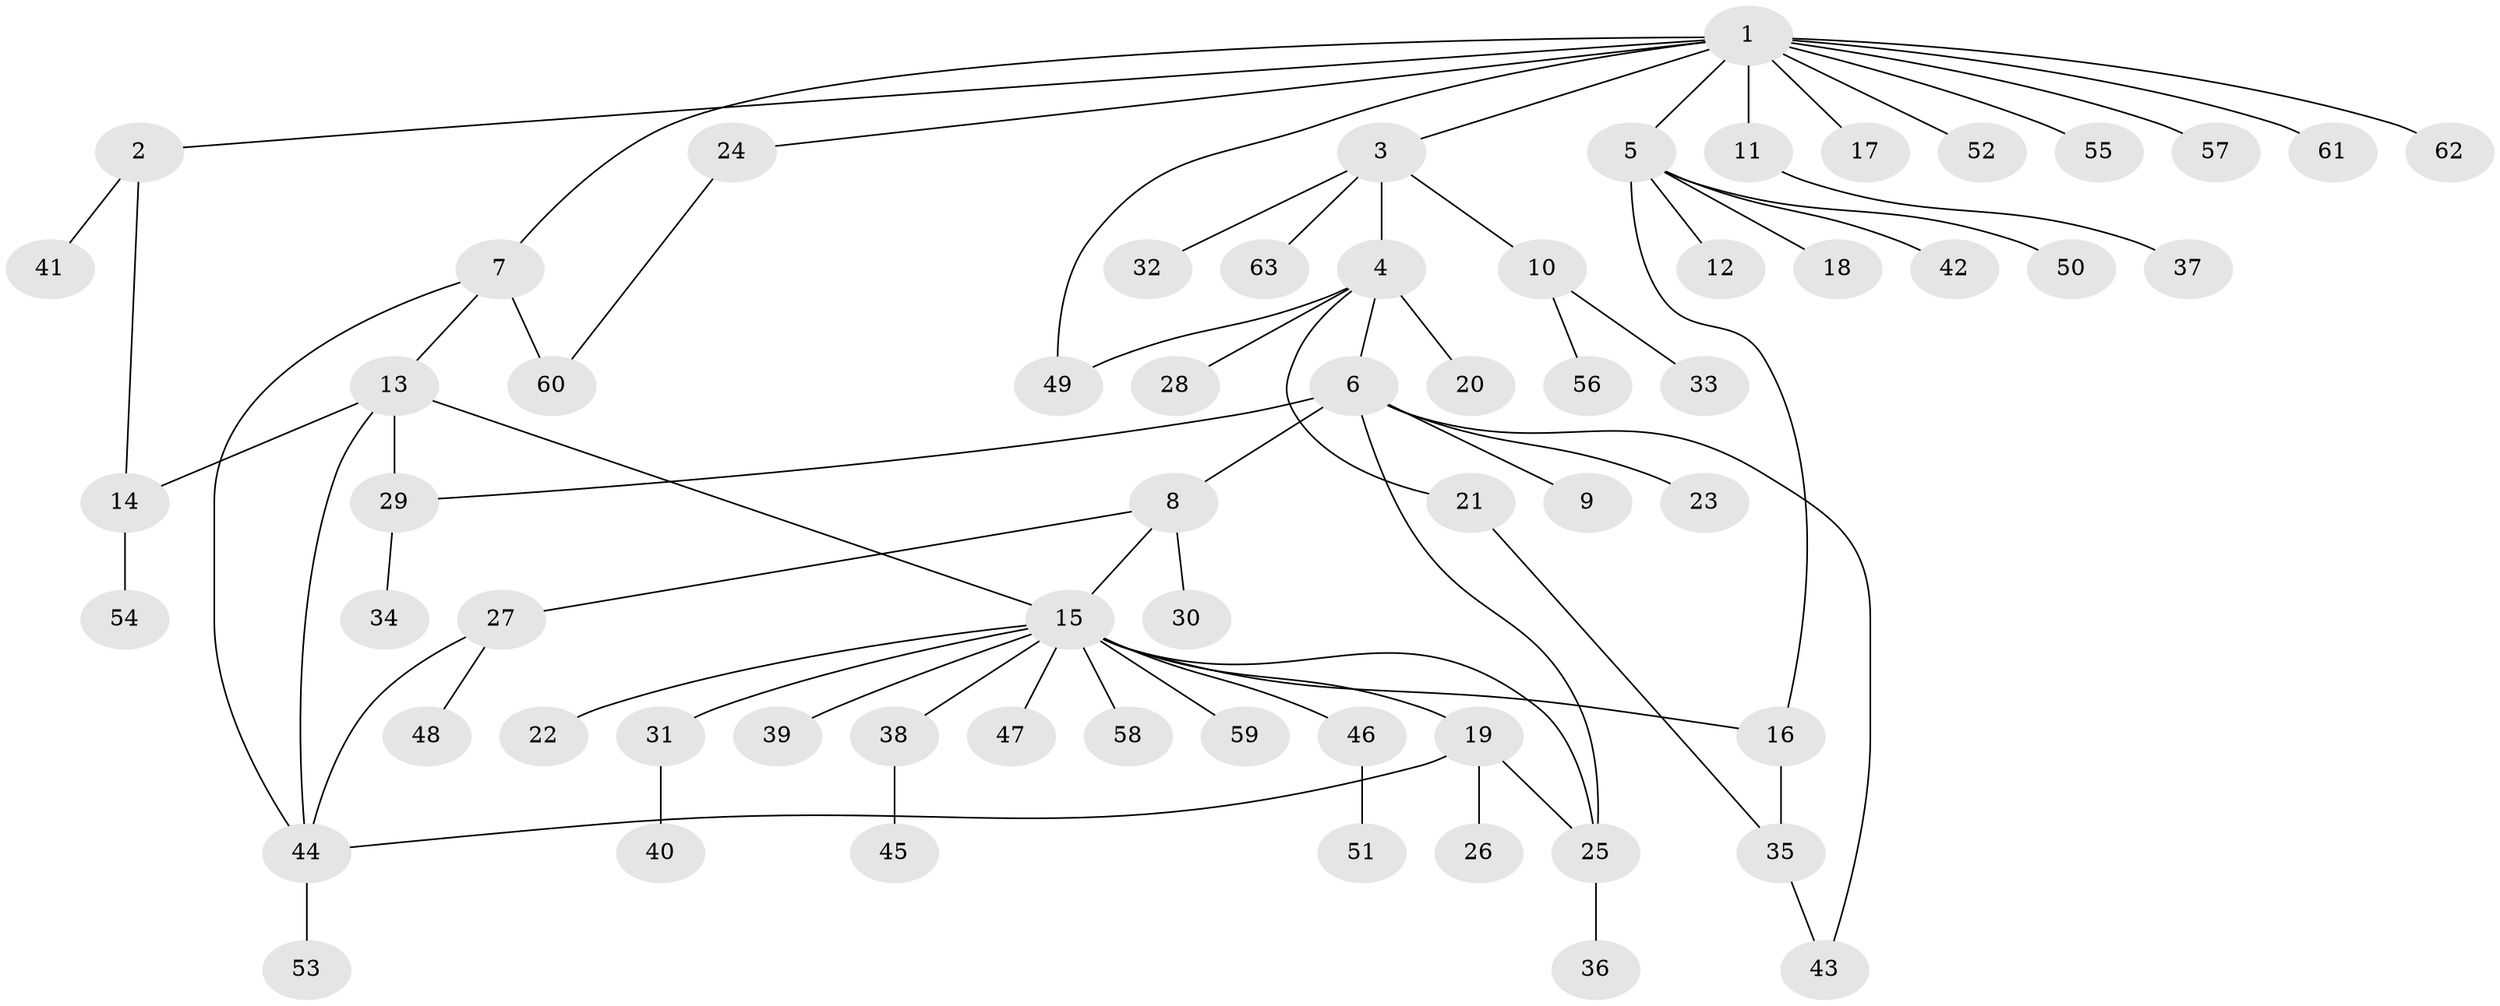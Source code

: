 // coarse degree distribution, {12: 0.022727272727272728, 2: 0.11363636363636363, 4: 0.045454545454545456, 5: 0.09090909090909091, 6: 0.045454545454545456, 3: 0.045454545454545456, 1: 0.6136363636363636, 13: 0.022727272727272728}
// Generated by graph-tools (version 1.1) at 2025/51/02/27/25 19:51:55]
// undirected, 63 vertices, 75 edges
graph export_dot {
graph [start="1"]
  node [color=gray90,style=filled];
  1;
  2;
  3;
  4;
  5;
  6;
  7;
  8;
  9;
  10;
  11;
  12;
  13;
  14;
  15;
  16;
  17;
  18;
  19;
  20;
  21;
  22;
  23;
  24;
  25;
  26;
  27;
  28;
  29;
  30;
  31;
  32;
  33;
  34;
  35;
  36;
  37;
  38;
  39;
  40;
  41;
  42;
  43;
  44;
  45;
  46;
  47;
  48;
  49;
  50;
  51;
  52;
  53;
  54;
  55;
  56;
  57;
  58;
  59;
  60;
  61;
  62;
  63;
  1 -- 2;
  1 -- 3;
  1 -- 5;
  1 -- 7;
  1 -- 11;
  1 -- 17;
  1 -- 24;
  1 -- 49;
  1 -- 52;
  1 -- 55;
  1 -- 57;
  1 -- 61;
  1 -- 62;
  2 -- 14;
  2 -- 41;
  3 -- 4;
  3 -- 10;
  3 -- 32;
  3 -- 63;
  4 -- 6;
  4 -- 20;
  4 -- 21;
  4 -- 28;
  4 -- 49;
  5 -- 12;
  5 -- 16;
  5 -- 18;
  5 -- 42;
  5 -- 50;
  6 -- 8;
  6 -- 9;
  6 -- 23;
  6 -- 25;
  6 -- 29;
  6 -- 43;
  7 -- 13;
  7 -- 44;
  7 -- 60;
  8 -- 15;
  8 -- 27;
  8 -- 30;
  10 -- 33;
  10 -- 56;
  11 -- 37;
  13 -- 14;
  13 -- 15;
  13 -- 29;
  13 -- 44;
  14 -- 54;
  15 -- 16;
  15 -- 19;
  15 -- 22;
  15 -- 25;
  15 -- 31;
  15 -- 38;
  15 -- 39;
  15 -- 46;
  15 -- 47;
  15 -- 58;
  15 -- 59;
  16 -- 35;
  19 -- 25;
  19 -- 26;
  19 -- 44;
  21 -- 35;
  24 -- 60;
  25 -- 36;
  27 -- 44;
  27 -- 48;
  29 -- 34;
  31 -- 40;
  35 -- 43;
  38 -- 45;
  44 -- 53;
  46 -- 51;
}
